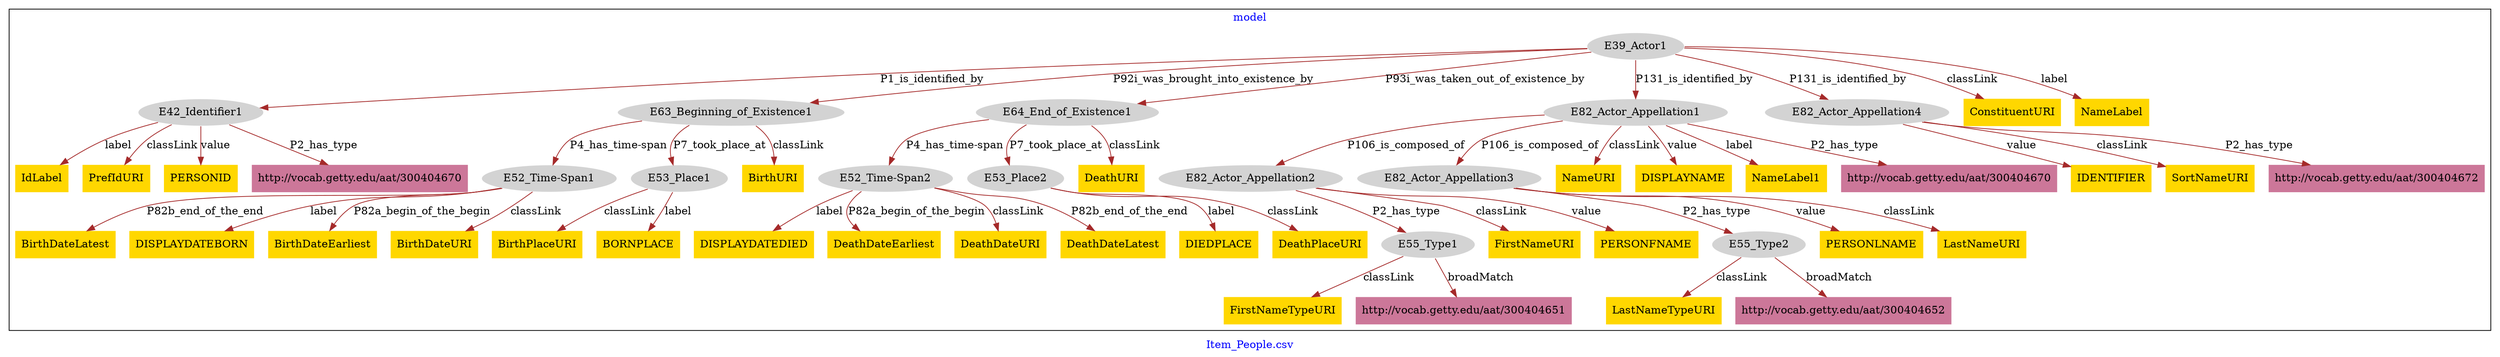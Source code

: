 digraph n0 {
fontcolor="blue"
remincross="true"
label="Item_People.csv"
subgraph cluster {
label="model"
n2[style="filled",color="white",fillcolor="lightgray",label="E39_Actor1"];
n3[style="filled",color="white",fillcolor="lightgray",label="E42_Identifier1"];
n4[style="filled",color="white",fillcolor="lightgray",label="E63_Beginning_of_Existence1"];
n5[style="filled",color="white",fillcolor="lightgray",label="E64_End_of_Existence1"];
n6[style="filled",color="white",fillcolor="lightgray",label="E82_Actor_Appellation1"];
n7[style="filled",color="white",fillcolor="lightgray",label="E82_Actor_Appellation4"];
n8[style="filled",color="white",fillcolor="lightgray",label="E52_Time-Span1"];
n9[style="filled",color="white",fillcolor="lightgray",label="E53_Place1"];
n10[style="filled",color="white",fillcolor="lightgray",label="E52_Time-Span2"];
n11[style="filled",color="white",fillcolor="lightgray",label="E53_Place2"];
n12[style="filled",color="white",fillcolor="lightgray",label="E82_Actor_Appellation2"];
n13[style="filled",color="white",fillcolor="lightgray",label="E82_Actor_Appellation3"];
n14[style="filled",color="white",fillcolor="lightgray",label="E55_Type1"];
n15[style="filled",color="white",fillcolor="lightgray",label="E55_Type2"];
n16[shape="plaintext",style="filled",fillcolor="gold",label="BirthDateLatest"];
n17[shape="plaintext",style="filled",fillcolor="gold",label="DeathURI"];
n18[shape="plaintext",style="filled",fillcolor="gold",label="FirstNameTypeURI"];
n19[shape="plaintext",style="filled",fillcolor="gold",label="BirthPlaceURI"];
n20[shape="plaintext",style="filled",fillcolor="gold",label="FirstNameURI"];
n21[shape="plaintext",style="filled",fillcolor="gold",label="BirthURI"];
n22[shape="plaintext",style="filled",fillcolor="gold",label="DIEDPLACE"];
n23[shape="plaintext",style="filled",fillcolor="gold",label="BORNPLACE"];
n24[shape="plaintext",style="filled",fillcolor="gold",label="NameURI"];
n25[shape="plaintext",style="filled",fillcolor="gold",label="LastNameTypeURI"];
n26[shape="plaintext",style="filled",fillcolor="gold",label="PERSONFNAME"];
n27[shape="plaintext",style="filled",fillcolor="gold",label="DISPLAYDATEDIED"];
n28[shape="plaintext",style="filled",fillcolor="gold",label="DeathDateEarliest"];
n29[shape="plaintext",style="filled",fillcolor="gold",label="DISPLAYDATEBORN"];
n30[shape="plaintext",style="filled",fillcolor="gold",label="IDENTIFIER"];
n31[shape="plaintext",style="filled",fillcolor="gold",label="DeathPlaceURI"];
n32[shape="plaintext",style="filled",fillcolor="gold",label="DISPLAYNAME"];
n33[shape="plaintext",style="filled",fillcolor="gold",label="IdLabel"];
n34[shape="plaintext",style="filled",fillcolor="gold",label="BirthDateEarliest"];
n35[shape="plaintext",style="filled",fillcolor="gold",label="DeathDateURI"];
n36[shape="plaintext",style="filled",fillcolor="gold",label="DeathDateLatest"];
n37[shape="plaintext",style="filled",fillcolor="gold",label="ConstituentURI"];
n38[shape="plaintext",style="filled",fillcolor="gold",label="BirthDateURI"];
n39[shape="plaintext",style="filled",fillcolor="gold",label="SortNameURI"];
n40[shape="plaintext",style="filled",fillcolor="gold",label="NameLabel1"];
n41[shape="plaintext",style="filled",fillcolor="gold",label="PrefIdURI"];
n42[shape="plaintext",style="filled",fillcolor="gold",label="PERSONLNAME"];
n43[shape="plaintext",style="filled",fillcolor="gold",label="PERSONID"];
n44[shape="plaintext",style="filled",fillcolor="gold",label="LastNameURI"];
n45[shape="plaintext",style="filled",fillcolor="gold",label="NameLabel"];
n46[shape="plaintext",style="filled",fillcolor="#CC7799",label="http://vocab.getty.edu/aat/300404652"];
n47[shape="plaintext",style="filled",fillcolor="#CC7799",label="http://vocab.getty.edu/aat/300404672"];
n48[shape="plaintext",style="filled",fillcolor="#CC7799",label="http://vocab.getty.edu/aat/300404651"];
n49[shape="plaintext",style="filled",fillcolor="#CC7799",label="http://vocab.getty.edu/aat/300404670"];
n50[shape="plaintext",style="filled",fillcolor="#CC7799",label="http://vocab.getty.edu/aat/300404670"];
}
n2 -> n3[color="brown",fontcolor="black",label="P1_is_identified_by"]
n2 -> n4[color="brown",fontcolor="black",label="P92i_was_brought_into_existence_by"]
n2 -> n5[color="brown",fontcolor="black",label="P93i_was_taken_out_of_existence_by"]
n2 -> n6[color="brown",fontcolor="black",label="P131_is_identified_by"]
n2 -> n7[color="brown",fontcolor="black",label="P131_is_identified_by"]
n4 -> n8[color="brown",fontcolor="black",label="P4_has_time-span"]
n4 -> n9[color="brown",fontcolor="black",label="P7_took_place_at"]
n5 -> n10[color="brown",fontcolor="black",label="P4_has_time-span"]
n5 -> n11[color="brown",fontcolor="black",label="P7_took_place_at"]
n6 -> n12[color="brown",fontcolor="black",label="P106_is_composed_of"]
n6 -> n13[color="brown",fontcolor="black",label="P106_is_composed_of"]
n12 -> n14[color="brown",fontcolor="black",label="P2_has_type"]
n13 -> n15[color="brown",fontcolor="black",label="P2_has_type"]
n8 -> n16[color="brown",fontcolor="black",label="P82b_end_of_the_end"]
n5 -> n17[color="brown",fontcolor="black",label="classLink"]
n14 -> n18[color="brown",fontcolor="black",label="classLink"]
n9 -> n19[color="brown",fontcolor="black",label="classLink"]
n12 -> n20[color="brown",fontcolor="black",label="classLink"]
n4 -> n21[color="brown",fontcolor="black",label="classLink"]
n11 -> n22[color="brown",fontcolor="black",label="label"]
n9 -> n23[color="brown",fontcolor="black",label="label"]
n6 -> n24[color="brown",fontcolor="black",label="classLink"]
n15 -> n25[color="brown",fontcolor="black",label="classLink"]
n12 -> n26[color="brown",fontcolor="black",label="value"]
n10 -> n27[color="brown",fontcolor="black",label="label"]
n10 -> n28[color="brown",fontcolor="black",label="P82a_begin_of_the_begin"]
n8 -> n29[color="brown",fontcolor="black",label="label"]
n7 -> n30[color="brown",fontcolor="black",label="value"]
n11 -> n31[color="brown",fontcolor="black",label="classLink"]
n6 -> n32[color="brown",fontcolor="black",label="value"]
n3 -> n33[color="brown",fontcolor="black",label="label"]
n8 -> n34[color="brown",fontcolor="black",label="P82a_begin_of_the_begin"]
n10 -> n35[color="brown",fontcolor="black",label="classLink"]
n10 -> n36[color="brown",fontcolor="black",label="P82b_end_of_the_end"]
n2 -> n37[color="brown",fontcolor="black",label="classLink"]
n8 -> n38[color="brown",fontcolor="black",label="classLink"]
n7 -> n39[color="brown",fontcolor="black",label="classLink"]
n6 -> n40[color="brown",fontcolor="black",label="label"]
n3 -> n41[color="brown",fontcolor="black",label="classLink"]
n13 -> n42[color="brown",fontcolor="black",label="value"]
n3 -> n43[color="brown",fontcolor="black",label="value"]
n13 -> n44[color="brown",fontcolor="black",label="classLink"]
n2 -> n45[color="brown",fontcolor="black",label="label"]
n15 -> n46[color="brown",fontcolor="black",label="broadMatch"]
n7 -> n47[color="brown",fontcolor="black",label="P2_has_type"]
n14 -> n48[color="brown",fontcolor="black",label="broadMatch"]
n3 -> n49[color="brown",fontcolor="black",label="P2_has_type"]
n6 -> n50[color="brown",fontcolor="black",label="P2_has_type"]
}
